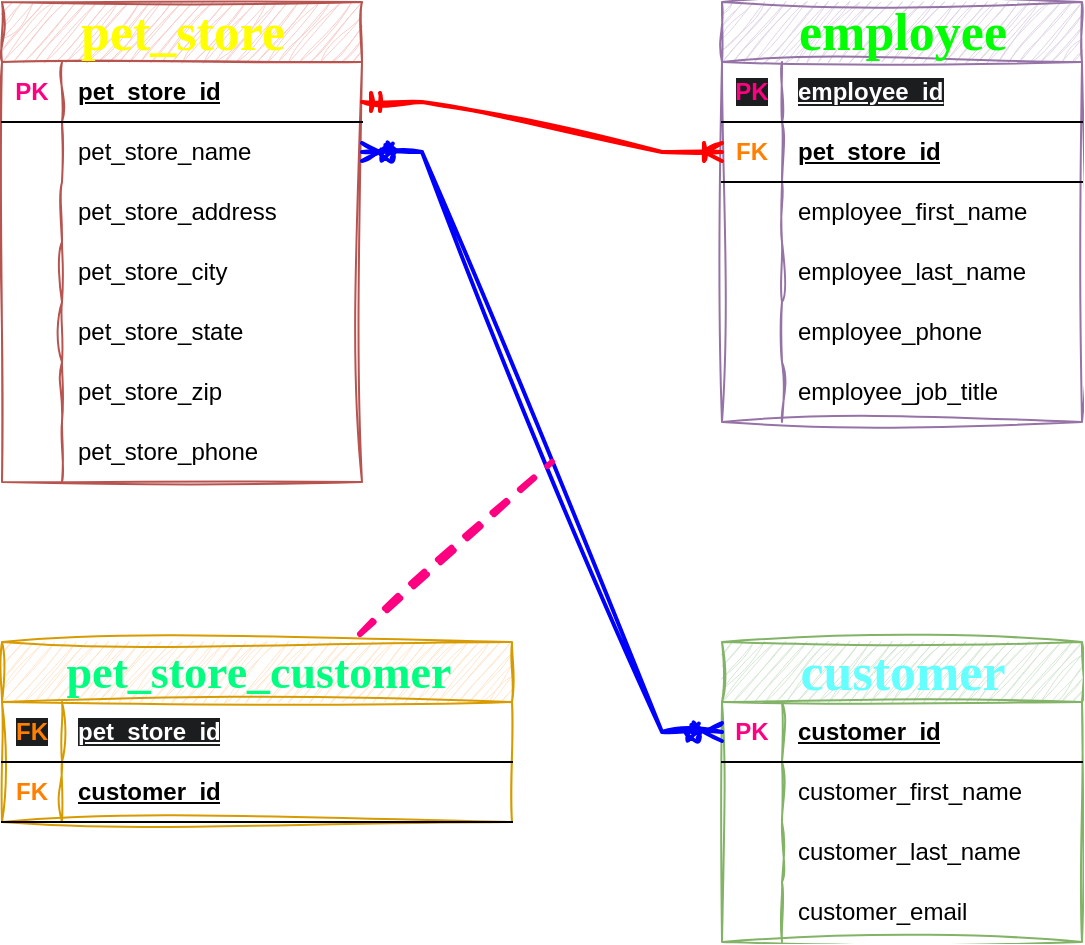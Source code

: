<mxfile version="26.0.9">
  <diagram name="Page-1" id="ntjlEFFlzn66gKtOJmZg">
    <mxGraphModel dx="643" dy="781" grid="1" gridSize="10" guides="1" tooltips="1" connect="1" arrows="1" fold="1" page="1" pageScale="1" pageWidth="850" pageHeight="1100" math="0" shadow="0">
      <root>
        <mxCell id="0" />
        <mxCell id="1" parent="0" />
        <mxCell id="hDb8j6L4K0NQlQkwPa-p-1" value="&lt;font style=&quot;color: rgb(0, 255, 0); font-size: 26px;&quot; face=&quot;Tahoma&quot;&gt;employee&lt;/font&gt;" style="shape=table;startSize=30;container=1;collapsible=1;childLayout=tableLayout;fixedRows=1;rowLines=0;fontStyle=1;align=center;resizeLast=1;html=1;fillColor=#e1d5e7;strokeColor=#9673a6;gradientColor=none;swimlaneFillColor=none;rounded=0;shadow=0;sketch=1;curveFitting=1;jiggle=2;" vertex="1" parent="1">
          <mxGeometry x="425" y="80" width="180" height="210" as="geometry" />
        </mxCell>
        <mxCell id="hDb8j6L4K0NQlQkwPa-p-20" style="shape=tableRow;horizontal=0;startSize=0;swimlaneHead=0;swimlaneBody=0;fillColor=none;collapsible=0;dropTarget=0;points=[[0,0.5],[1,0.5]];portConstraint=eastwest;top=0;left=0;right=0;bottom=1;" vertex="1" parent="hDb8j6L4K0NQlQkwPa-p-1">
          <mxGeometry y="30" width="180" height="30" as="geometry" />
        </mxCell>
        <mxCell id="hDb8j6L4K0NQlQkwPa-p-21" value="&lt;span style=&quot;font-family: Helvetica; font-size: 12px; font-style: normal; font-variant-ligatures: normal; font-variant-caps: normal; font-weight: 700; letter-spacing: normal; orphans: 2; text-align: center; text-indent: 0px; text-transform: none; widows: 2; word-spacing: 0px; -webkit-text-stroke-width: 0px; white-space: normal; background-color: rgb(27, 29, 30); text-decoration-thickness: initial; text-decoration-style: initial; text-decoration-color: initial; float: none; display: inline !important;&quot;&gt;&lt;font style=&quot;color: rgb(255, 0, 128);&quot;&gt;PK&lt;/font&gt;&lt;/span&gt;" style="shape=partialRectangle;connectable=0;fillColor=none;top=0;left=0;bottom=0;right=0;fontStyle=1;overflow=hidden;whiteSpace=wrap;html=1;" vertex="1" parent="hDb8j6L4K0NQlQkwPa-p-20">
          <mxGeometry width="30" height="30" as="geometry">
            <mxRectangle width="30" height="30" as="alternateBounds" />
          </mxGeometry>
        </mxCell>
        <mxCell id="hDb8j6L4K0NQlQkwPa-p-22" value="&lt;meta charset=&quot;utf-8&quot;&gt;&lt;span style=&quot;color: rgb(255, 255, 255); font-family: Helvetica; font-size: 12px; font-style: normal; font-variant-ligatures: normal; font-variant-caps: normal; font-weight: 700; letter-spacing: normal; orphans: 2; text-align: left; text-indent: 0px; text-transform: none; widows: 2; word-spacing: 0px; -webkit-text-stroke-width: 0px; white-space: normal; background-color: rgb(27, 29, 30); text-decoration: underline; display: inline !important; float: none;&quot;&gt;employee_id&lt;/span&gt;" style="shape=partialRectangle;connectable=0;fillColor=none;top=0;left=0;bottom=0;right=0;align=left;spacingLeft=6;fontStyle=5;overflow=hidden;whiteSpace=wrap;html=1;" vertex="1" parent="hDb8j6L4K0NQlQkwPa-p-20">
          <mxGeometry x="30" width="150" height="30" as="geometry">
            <mxRectangle width="150" height="30" as="alternateBounds" />
          </mxGeometry>
        </mxCell>
        <mxCell id="hDb8j6L4K0NQlQkwPa-p-2" value="" style="shape=tableRow;horizontal=0;startSize=0;swimlaneHead=0;swimlaneBody=0;fillColor=none;collapsible=0;dropTarget=0;points=[[0,0.5],[1,0.5]];portConstraint=eastwest;top=0;left=0;right=0;bottom=1;" vertex="1" parent="hDb8j6L4K0NQlQkwPa-p-1">
          <mxGeometry y="60" width="180" height="30" as="geometry" />
        </mxCell>
        <mxCell id="hDb8j6L4K0NQlQkwPa-p-3" value="&lt;font style=&quot;color: rgb(255, 128, 0);&quot;&gt;FK&lt;/font&gt;" style="shape=partialRectangle;connectable=0;fillColor=none;top=0;left=0;bottom=0;right=0;fontStyle=1;overflow=hidden;whiteSpace=wrap;html=1;" vertex="1" parent="hDb8j6L4K0NQlQkwPa-p-2">
          <mxGeometry width="30" height="30" as="geometry">
            <mxRectangle width="30" height="30" as="alternateBounds" />
          </mxGeometry>
        </mxCell>
        <mxCell id="hDb8j6L4K0NQlQkwPa-p-4" value="pet_store_id" style="shape=partialRectangle;connectable=0;fillColor=none;top=0;left=0;bottom=0;right=0;align=left;spacingLeft=6;fontStyle=5;overflow=hidden;whiteSpace=wrap;html=1;" vertex="1" parent="hDb8j6L4K0NQlQkwPa-p-2">
          <mxGeometry x="30" width="150" height="30" as="geometry">
            <mxRectangle width="150" height="30" as="alternateBounds" />
          </mxGeometry>
        </mxCell>
        <mxCell id="hDb8j6L4K0NQlQkwPa-p-5" value="" style="shape=tableRow;horizontal=0;startSize=0;swimlaneHead=0;swimlaneBody=0;fillColor=none;collapsible=0;dropTarget=0;points=[[0,0.5],[1,0.5]];portConstraint=eastwest;top=0;left=0;right=0;bottom=0;" vertex="1" parent="hDb8j6L4K0NQlQkwPa-p-1">
          <mxGeometry y="90" width="180" height="30" as="geometry" />
        </mxCell>
        <mxCell id="hDb8j6L4K0NQlQkwPa-p-6" value="" style="shape=partialRectangle;connectable=0;fillColor=none;top=0;left=0;bottom=0;right=0;editable=1;overflow=hidden;whiteSpace=wrap;html=1;" vertex="1" parent="hDb8j6L4K0NQlQkwPa-p-5">
          <mxGeometry width="30" height="30" as="geometry">
            <mxRectangle width="30" height="30" as="alternateBounds" />
          </mxGeometry>
        </mxCell>
        <mxCell id="hDb8j6L4K0NQlQkwPa-p-7" value="employee_first_name" style="shape=partialRectangle;connectable=0;fillColor=none;top=0;left=0;bottom=0;right=0;align=left;spacingLeft=6;overflow=hidden;whiteSpace=wrap;html=1;" vertex="1" parent="hDb8j6L4K0NQlQkwPa-p-5">
          <mxGeometry x="30" width="150" height="30" as="geometry">
            <mxRectangle width="150" height="30" as="alternateBounds" />
          </mxGeometry>
        </mxCell>
        <mxCell id="hDb8j6L4K0NQlQkwPa-p-8" value="" style="shape=tableRow;horizontal=0;startSize=0;swimlaneHead=0;swimlaneBody=0;fillColor=none;collapsible=0;dropTarget=0;points=[[0,0.5],[1,0.5]];portConstraint=eastwest;top=0;left=0;right=0;bottom=0;" vertex="1" parent="hDb8j6L4K0NQlQkwPa-p-1">
          <mxGeometry y="120" width="180" height="30" as="geometry" />
        </mxCell>
        <mxCell id="hDb8j6L4K0NQlQkwPa-p-9" value="" style="shape=partialRectangle;connectable=0;fillColor=none;top=0;left=0;bottom=0;right=0;editable=1;overflow=hidden;whiteSpace=wrap;html=1;" vertex="1" parent="hDb8j6L4K0NQlQkwPa-p-8">
          <mxGeometry width="30" height="30" as="geometry">
            <mxRectangle width="30" height="30" as="alternateBounds" />
          </mxGeometry>
        </mxCell>
        <mxCell id="hDb8j6L4K0NQlQkwPa-p-10" value="employee_last_name" style="shape=partialRectangle;connectable=0;fillColor=none;top=0;left=0;bottom=0;right=0;align=left;spacingLeft=6;overflow=hidden;whiteSpace=wrap;html=1;" vertex="1" parent="hDb8j6L4K0NQlQkwPa-p-8">
          <mxGeometry x="30" width="150" height="30" as="geometry">
            <mxRectangle width="150" height="30" as="alternateBounds" />
          </mxGeometry>
        </mxCell>
        <mxCell id="hDb8j6L4K0NQlQkwPa-p-11" value="" style="shape=tableRow;horizontal=0;startSize=0;swimlaneHead=0;swimlaneBody=0;fillColor=none;collapsible=0;dropTarget=0;points=[[0,0.5],[1,0.5]];portConstraint=eastwest;top=0;left=0;right=0;bottom=0;" vertex="1" parent="hDb8j6L4K0NQlQkwPa-p-1">
          <mxGeometry y="150" width="180" height="30" as="geometry" />
        </mxCell>
        <mxCell id="hDb8j6L4K0NQlQkwPa-p-12" value="" style="shape=partialRectangle;connectable=0;fillColor=none;top=0;left=0;bottom=0;right=0;editable=1;overflow=hidden;whiteSpace=wrap;html=1;" vertex="1" parent="hDb8j6L4K0NQlQkwPa-p-11">
          <mxGeometry width="30" height="30" as="geometry">
            <mxRectangle width="30" height="30" as="alternateBounds" />
          </mxGeometry>
        </mxCell>
        <mxCell id="hDb8j6L4K0NQlQkwPa-p-13" value="employee_phone" style="shape=partialRectangle;connectable=0;fillColor=none;top=0;left=0;bottom=0;right=0;align=left;spacingLeft=6;overflow=hidden;whiteSpace=wrap;html=1;" vertex="1" parent="hDb8j6L4K0NQlQkwPa-p-11">
          <mxGeometry x="30" width="150" height="30" as="geometry">
            <mxRectangle width="150" height="30" as="alternateBounds" />
          </mxGeometry>
        </mxCell>
        <mxCell id="hDb8j6L4K0NQlQkwPa-p-17" style="shape=tableRow;horizontal=0;startSize=0;swimlaneHead=0;swimlaneBody=0;fillColor=none;collapsible=0;dropTarget=0;points=[[0,0.5],[1,0.5]];portConstraint=eastwest;top=0;left=0;right=0;bottom=0;" vertex="1" parent="hDb8j6L4K0NQlQkwPa-p-1">
          <mxGeometry y="180" width="180" height="30" as="geometry" />
        </mxCell>
        <mxCell id="hDb8j6L4K0NQlQkwPa-p-18" style="shape=partialRectangle;connectable=0;fillColor=none;top=0;left=0;bottom=0;right=0;editable=1;overflow=hidden;whiteSpace=wrap;html=1;" vertex="1" parent="hDb8j6L4K0NQlQkwPa-p-17">
          <mxGeometry width="30" height="30" as="geometry">
            <mxRectangle width="30" height="30" as="alternateBounds" />
          </mxGeometry>
        </mxCell>
        <mxCell id="hDb8j6L4K0NQlQkwPa-p-19" value="employee_job_title" style="shape=partialRectangle;connectable=0;fillColor=none;top=0;left=0;bottom=0;right=0;align=left;spacingLeft=6;overflow=hidden;whiteSpace=wrap;html=1;" vertex="1" parent="hDb8j6L4K0NQlQkwPa-p-17">
          <mxGeometry x="30" width="150" height="30" as="geometry">
            <mxRectangle width="150" height="30" as="alternateBounds" />
          </mxGeometry>
        </mxCell>
        <mxCell id="hDb8j6L4K0NQlQkwPa-p-23" value="&lt;font style=&quot;font-size: 26px; color: rgb(102, 255, 255);&quot; face=&quot;Tahoma&quot;&gt;customer&lt;/font&gt;" style="shape=table;startSize=30;container=1;collapsible=1;childLayout=tableLayout;fixedRows=1;rowLines=0;fontStyle=1;align=center;resizeLast=1;html=1;fillColor=#d5e8d4;strokeColor=#82b366;sketch=1;curveFitting=1;jiggle=2;" vertex="1" parent="1">
          <mxGeometry x="425" y="400" width="180" height="150" as="geometry" />
        </mxCell>
        <mxCell id="hDb8j6L4K0NQlQkwPa-p-24" value="" style="shape=tableRow;horizontal=0;startSize=0;swimlaneHead=0;swimlaneBody=0;fillColor=none;collapsible=0;dropTarget=0;points=[[0,0.5],[1,0.5]];portConstraint=eastwest;top=0;left=0;right=0;bottom=1;" vertex="1" parent="hDb8j6L4K0NQlQkwPa-p-23">
          <mxGeometry y="30" width="180" height="30" as="geometry" />
        </mxCell>
        <mxCell id="hDb8j6L4K0NQlQkwPa-p-25" value="&lt;font style=&quot;color: rgb(255, 0, 128);&quot;&gt;PK&lt;/font&gt;" style="shape=partialRectangle;connectable=0;fillColor=none;top=0;left=0;bottom=0;right=0;fontStyle=1;overflow=hidden;whiteSpace=wrap;html=1;" vertex="1" parent="hDb8j6L4K0NQlQkwPa-p-24">
          <mxGeometry width="30" height="30" as="geometry">
            <mxRectangle width="30" height="30" as="alternateBounds" />
          </mxGeometry>
        </mxCell>
        <mxCell id="hDb8j6L4K0NQlQkwPa-p-26" value="customer_id" style="shape=partialRectangle;connectable=0;fillColor=none;top=0;left=0;bottom=0;right=0;align=left;spacingLeft=6;fontStyle=5;overflow=hidden;whiteSpace=wrap;html=1;" vertex="1" parent="hDb8j6L4K0NQlQkwPa-p-24">
          <mxGeometry x="30" width="150" height="30" as="geometry">
            <mxRectangle width="150" height="30" as="alternateBounds" />
          </mxGeometry>
        </mxCell>
        <mxCell id="hDb8j6L4K0NQlQkwPa-p-27" value="" style="shape=tableRow;horizontal=0;startSize=0;swimlaneHead=0;swimlaneBody=0;fillColor=none;collapsible=0;dropTarget=0;points=[[0,0.5],[1,0.5]];portConstraint=eastwest;top=0;left=0;right=0;bottom=0;" vertex="1" parent="hDb8j6L4K0NQlQkwPa-p-23">
          <mxGeometry y="60" width="180" height="30" as="geometry" />
        </mxCell>
        <mxCell id="hDb8j6L4K0NQlQkwPa-p-28" value="" style="shape=partialRectangle;connectable=0;fillColor=none;top=0;left=0;bottom=0;right=0;editable=1;overflow=hidden;whiteSpace=wrap;html=1;" vertex="1" parent="hDb8j6L4K0NQlQkwPa-p-27">
          <mxGeometry width="30" height="30" as="geometry">
            <mxRectangle width="30" height="30" as="alternateBounds" />
          </mxGeometry>
        </mxCell>
        <mxCell id="hDb8j6L4K0NQlQkwPa-p-29" value="customer_first_name" style="shape=partialRectangle;connectable=0;fillColor=none;top=0;left=0;bottom=0;right=0;align=left;spacingLeft=6;overflow=hidden;whiteSpace=wrap;html=1;" vertex="1" parent="hDb8j6L4K0NQlQkwPa-p-27">
          <mxGeometry x="30" width="150" height="30" as="geometry">
            <mxRectangle width="150" height="30" as="alternateBounds" />
          </mxGeometry>
        </mxCell>
        <mxCell id="hDb8j6L4K0NQlQkwPa-p-30" value="" style="shape=tableRow;horizontal=0;startSize=0;swimlaneHead=0;swimlaneBody=0;fillColor=none;collapsible=0;dropTarget=0;points=[[0,0.5],[1,0.5]];portConstraint=eastwest;top=0;left=0;right=0;bottom=0;" vertex="1" parent="hDb8j6L4K0NQlQkwPa-p-23">
          <mxGeometry y="90" width="180" height="30" as="geometry" />
        </mxCell>
        <mxCell id="hDb8j6L4K0NQlQkwPa-p-31" value="" style="shape=partialRectangle;connectable=0;fillColor=none;top=0;left=0;bottom=0;right=0;editable=1;overflow=hidden;whiteSpace=wrap;html=1;" vertex="1" parent="hDb8j6L4K0NQlQkwPa-p-30">
          <mxGeometry width="30" height="30" as="geometry">
            <mxRectangle width="30" height="30" as="alternateBounds" />
          </mxGeometry>
        </mxCell>
        <mxCell id="hDb8j6L4K0NQlQkwPa-p-32" value="customer_last_name" style="shape=partialRectangle;connectable=0;fillColor=none;top=0;left=0;bottom=0;right=0;align=left;spacingLeft=6;overflow=hidden;whiteSpace=wrap;html=1;" vertex="1" parent="hDb8j6L4K0NQlQkwPa-p-30">
          <mxGeometry x="30" width="150" height="30" as="geometry">
            <mxRectangle width="150" height="30" as="alternateBounds" />
          </mxGeometry>
        </mxCell>
        <mxCell id="hDb8j6L4K0NQlQkwPa-p-33" value="" style="shape=tableRow;horizontal=0;startSize=0;swimlaneHead=0;swimlaneBody=0;fillColor=none;collapsible=0;dropTarget=0;points=[[0,0.5],[1,0.5]];portConstraint=eastwest;top=0;left=0;right=0;bottom=0;" vertex="1" parent="hDb8j6L4K0NQlQkwPa-p-23">
          <mxGeometry y="120" width="180" height="30" as="geometry" />
        </mxCell>
        <mxCell id="hDb8j6L4K0NQlQkwPa-p-34" value="" style="shape=partialRectangle;connectable=0;fillColor=none;top=0;left=0;bottom=0;right=0;editable=1;overflow=hidden;whiteSpace=wrap;html=1;" vertex="1" parent="hDb8j6L4K0NQlQkwPa-p-33">
          <mxGeometry width="30" height="30" as="geometry">
            <mxRectangle width="30" height="30" as="alternateBounds" />
          </mxGeometry>
        </mxCell>
        <mxCell id="hDb8j6L4K0NQlQkwPa-p-35" value="customer_email" style="shape=partialRectangle;connectable=0;fillColor=none;top=0;left=0;bottom=0;right=0;align=left;spacingLeft=6;overflow=hidden;whiteSpace=wrap;html=1;" vertex="1" parent="hDb8j6L4K0NQlQkwPa-p-33">
          <mxGeometry x="30" width="150" height="30" as="geometry">
            <mxRectangle width="150" height="30" as="alternateBounds" />
          </mxGeometry>
        </mxCell>
        <mxCell id="hDb8j6L4K0NQlQkwPa-p-36" value="&lt;font style=&quot;color: rgb(255, 255, 0); font-size: 26px;&quot; face=&quot;Tahoma&quot;&gt;pet_store&lt;/font&gt;" style="shape=table;startSize=30;container=1;collapsible=1;childLayout=tableLayout;fixedRows=1;rowLines=0;fontStyle=1;align=center;resizeLast=1;html=1;fillColor=#f8cecc;strokeColor=#b85450;sketch=1;curveFitting=1;jiggle=2;" vertex="1" parent="1">
          <mxGeometry x="65" y="80" width="180" height="240" as="geometry" />
        </mxCell>
        <mxCell id="hDb8j6L4K0NQlQkwPa-p-37" value="" style="shape=tableRow;horizontal=0;startSize=0;swimlaneHead=0;swimlaneBody=0;fillColor=none;collapsible=0;dropTarget=0;points=[[0,0.5],[1,0.5]];portConstraint=eastwest;top=0;left=0;right=0;bottom=1;" vertex="1" parent="hDb8j6L4K0NQlQkwPa-p-36">
          <mxGeometry y="30" width="180" height="30" as="geometry" />
        </mxCell>
        <mxCell id="hDb8j6L4K0NQlQkwPa-p-38" value="&lt;font style=&quot;color: rgb(255, 0, 128);&quot;&gt;PK&lt;/font&gt;" style="shape=partialRectangle;connectable=0;fillColor=none;top=0;left=0;bottom=0;right=0;fontStyle=1;overflow=hidden;whiteSpace=wrap;html=1;" vertex="1" parent="hDb8j6L4K0NQlQkwPa-p-37">
          <mxGeometry width="30" height="30" as="geometry">
            <mxRectangle width="30" height="30" as="alternateBounds" />
          </mxGeometry>
        </mxCell>
        <mxCell id="hDb8j6L4K0NQlQkwPa-p-39" value="pet_store_id" style="shape=partialRectangle;connectable=0;fillColor=none;top=0;left=0;bottom=0;right=0;align=left;spacingLeft=6;fontStyle=5;overflow=hidden;whiteSpace=wrap;html=1;" vertex="1" parent="hDb8j6L4K0NQlQkwPa-p-37">
          <mxGeometry x="30" width="150" height="30" as="geometry">
            <mxRectangle width="150" height="30" as="alternateBounds" />
          </mxGeometry>
        </mxCell>
        <mxCell id="hDb8j6L4K0NQlQkwPa-p-40" value="" style="shape=tableRow;horizontal=0;startSize=0;swimlaneHead=0;swimlaneBody=0;fillColor=none;collapsible=0;dropTarget=0;points=[[0,0.5],[1,0.5]];portConstraint=eastwest;top=0;left=0;right=0;bottom=0;" vertex="1" parent="hDb8j6L4K0NQlQkwPa-p-36">
          <mxGeometry y="60" width="180" height="30" as="geometry" />
        </mxCell>
        <mxCell id="hDb8j6L4K0NQlQkwPa-p-41" value="" style="shape=partialRectangle;connectable=0;fillColor=none;top=0;left=0;bottom=0;right=0;editable=1;overflow=hidden;whiteSpace=wrap;html=1;" vertex="1" parent="hDb8j6L4K0NQlQkwPa-p-40">
          <mxGeometry width="30" height="30" as="geometry">
            <mxRectangle width="30" height="30" as="alternateBounds" />
          </mxGeometry>
        </mxCell>
        <mxCell id="hDb8j6L4K0NQlQkwPa-p-42" value="pet_store_name" style="shape=partialRectangle;connectable=0;fillColor=none;top=0;left=0;bottom=0;right=0;align=left;spacingLeft=6;overflow=hidden;whiteSpace=wrap;html=1;" vertex="1" parent="hDb8j6L4K0NQlQkwPa-p-40">
          <mxGeometry x="30" width="150" height="30" as="geometry">
            <mxRectangle width="150" height="30" as="alternateBounds" />
          </mxGeometry>
        </mxCell>
        <mxCell id="hDb8j6L4K0NQlQkwPa-p-43" value="" style="shape=tableRow;horizontal=0;startSize=0;swimlaneHead=0;swimlaneBody=0;fillColor=none;collapsible=0;dropTarget=0;points=[[0,0.5],[1,0.5]];portConstraint=eastwest;top=0;left=0;right=0;bottom=0;" vertex="1" parent="hDb8j6L4K0NQlQkwPa-p-36">
          <mxGeometry y="90" width="180" height="30" as="geometry" />
        </mxCell>
        <mxCell id="hDb8j6L4K0NQlQkwPa-p-44" value="" style="shape=partialRectangle;connectable=0;fillColor=none;top=0;left=0;bottom=0;right=0;editable=1;overflow=hidden;whiteSpace=wrap;html=1;" vertex="1" parent="hDb8j6L4K0NQlQkwPa-p-43">
          <mxGeometry width="30" height="30" as="geometry">
            <mxRectangle width="30" height="30" as="alternateBounds" />
          </mxGeometry>
        </mxCell>
        <mxCell id="hDb8j6L4K0NQlQkwPa-p-45" value="pet_store_address" style="shape=partialRectangle;connectable=0;fillColor=none;top=0;left=0;bottom=0;right=0;align=left;spacingLeft=6;overflow=hidden;whiteSpace=wrap;html=1;" vertex="1" parent="hDb8j6L4K0NQlQkwPa-p-43">
          <mxGeometry x="30" width="150" height="30" as="geometry">
            <mxRectangle width="150" height="30" as="alternateBounds" />
          </mxGeometry>
        </mxCell>
        <mxCell id="hDb8j6L4K0NQlQkwPa-p-46" value="" style="shape=tableRow;horizontal=0;startSize=0;swimlaneHead=0;swimlaneBody=0;fillColor=none;collapsible=0;dropTarget=0;points=[[0,0.5],[1,0.5]];portConstraint=eastwest;top=0;left=0;right=0;bottom=0;" vertex="1" parent="hDb8j6L4K0NQlQkwPa-p-36">
          <mxGeometry y="120" width="180" height="30" as="geometry" />
        </mxCell>
        <mxCell id="hDb8j6L4K0NQlQkwPa-p-47" value="" style="shape=partialRectangle;connectable=0;fillColor=none;top=0;left=0;bottom=0;right=0;editable=1;overflow=hidden;whiteSpace=wrap;html=1;" vertex="1" parent="hDb8j6L4K0NQlQkwPa-p-46">
          <mxGeometry width="30" height="30" as="geometry">
            <mxRectangle width="30" height="30" as="alternateBounds" />
          </mxGeometry>
        </mxCell>
        <mxCell id="hDb8j6L4K0NQlQkwPa-p-48" value="pet_store_city" style="shape=partialRectangle;connectable=0;fillColor=none;top=0;left=0;bottom=0;right=0;align=left;spacingLeft=6;overflow=hidden;whiteSpace=wrap;html=1;" vertex="1" parent="hDb8j6L4K0NQlQkwPa-p-46">
          <mxGeometry x="30" width="150" height="30" as="geometry">
            <mxRectangle width="150" height="30" as="alternateBounds" />
          </mxGeometry>
        </mxCell>
        <mxCell id="hDb8j6L4K0NQlQkwPa-p-49" style="shape=tableRow;horizontal=0;startSize=0;swimlaneHead=0;swimlaneBody=0;fillColor=none;collapsible=0;dropTarget=0;points=[[0,0.5],[1,0.5]];portConstraint=eastwest;top=0;left=0;right=0;bottom=0;" vertex="1" parent="hDb8j6L4K0NQlQkwPa-p-36">
          <mxGeometry y="150" width="180" height="30" as="geometry" />
        </mxCell>
        <mxCell id="hDb8j6L4K0NQlQkwPa-p-50" style="shape=partialRectangle;connectable=0;fillColor=none;top=0;left=0;bottom=0;right=0;editable=1;overflow=hidden;whiteSpace=wrap;html=1;" vertex="1" parent="hDb8j6L4K0NQlQkwPa-p-49">
          <mxGeometry width="30" height="30" as="geometry">
            <mxRectangle width="30" height="30" as="alternateBounds" />
          </mxGeometry>
        </mxCell>
        <mxCell id="hDb8j6L4K0NQlQkwPa-p-51" value="pet_store_state" style="shape=partialRectangle;connectable=0;fillColor=none;top=0;left=0;bottom=0;right=0;align=left;spacingLeft=6;overflow=hidden;whiteSpace=wrap;html=1;" vertex="1" parent="hDb8j6L4K0NQlQkwPa-p-49">
          <mxGeometry x="30" width="150" height="30" as="geometry">
            <mxRectangle width="150" height="30" as="alternateBounds" />
          </mxGeometry>
        </mxCell>
        <mxCell id="hDb8j6L4K0NQlQkwPa-p-52" style="shape=tableRow;horizontal=0;startSize=0;swimlaneHead=0;swimlaneBody=0;fillColor=none;collapsible=0;dropTarget=0;points=[[0,0.5],[1,0.5]];portConstraint=eastwest;top=0;left=0;right=0;bottom=0;" vertex="1" parent="hDb8j6L4K0NQlQkwPa-p-36">
          <mxGeometry y="180" width="180" height="30" as="geometry" />
        </mxCell>
        <mxCell id="hDb8j6L4K0NQlQkwPa-p-53" style="shape=partialRectangle;connectable=0;fillColor=none;top=0;left=0;bottom=0;right=0;editable=1;overflow=hidden;whiteSpace=wrap;html=1;" vertex="1" parent="hDb8j6L4K0NQlQkwPa-p-52">
          <mxGeometry width="30" height="30" as="geometry">
            <mxRectangle width="30" height="30" as="alternateBounds" />
          </mxGeometry>
        </mxCell>
        <mxCell id="hDb8j6L4K0NQlQkwPa-p-54" value="pet_store_zip" style="shape=partialRectangle;connectable=0;fillColor=none;top=0;left=0;bottom=0;right=0;align=left;spacingLeft=6;overflow=hidden;whiteSpace=wrap;html=1;" vertex="1" parent="hDb8j6L4K0NQlQkwPa-p-52">
          <mxGeometry x="30" width="150" height="30" as="geometry">
            <mxRectangle width="150" height="30" as="alternateBounds" />
          </mxGeometry>
        </mxCell>
        <mxCell id="hDb8j6L4K0NQlQkwPa-p-55" style="shape=tableRow;horizontal=0;startSize=0;swimlaneHead=0;swimlaneBody=0;fillColor=none;collapsible=0;dropTarget=0;points=[[0,0.5],[1,0.5]];portConstraint=eastwest;top=0;left=0;right=0;bottom=0;" vertex="1" parent="hDb8j6L4K0NQlQkwPa-p-36">
          <mxGeometry y="210" width="180" height="30" as="geometry" />
        </mxCell>
        <mxCell id="hDb8j6L4K0NQlQkwPa-p-56" style="shape=partialRectangle;connectable=0;fillColor=none;top=0;left=0;bottom=0;right=0;editable=1;overflow=hidden;whiteSpace=wrap;html=1;" vertex="1" parent="hDb8j6L4K0NQlQkwPa-p-55">
          <mxGeometry width="30" height="30" as="geometry">
            <mxRectangle width="30" height="30" as="alternateBounds" />
          </mxGeometry>
        </mxCell>
        <mxCell id="hDb8j6L4K0NQlQkwPa-p-57" value="pet_store_phone" style="shape=partialRectangle;connectable=0;fillColor=none;top=0;left=0;bottom=0;right=0;align=left;spacingLeft=6;overflow=hidden;whiteSpace=wrap;html=1;" vertex="1" parent="hDb8j6L4K0NQlQkwPa-p-55">
          <mxGeometry x="30" width="150" height="30" as="geometry">
            <mxRectangle width="150" height="30" as="alternateBounds" />
          </mxGeometry>
        </mxCell>
        <mxCell id="hDb8j6L4K0NQlQkwPa-p-58" value="" style="edgeStyle=entityRelationEdgeStyle;fontSize=12;html=1;endArrow=ERoneToMany;rounded=0;entryX=0;entryY=0.5;entryDx=0;entryDy=0;startArrow=ERmandOne;startFill=0;strokeWidth=2;curved=0;sketch=1;curveFitting=1;jiggle=2;strokeColor=#FF0000;" edge="1" parent="1" target="hDb8j6L4K0NQlQkwPa-p-2">
          <mxGeometry width="100" height="100" relative="1" as="geometry">
            <mxPoint x="245" y="130" as="sourcePoint" />
            <mxPoint x="345" y="30" as="targetPoint" />
            <Array as="points">
              <mxPoint x="260" y="130" />
              <mxPoint x="270" y="140" />
            </Array>
          </mxGeometry>
        </mxCell>
        <mxCell id="hDb8j6L4K0NQlQkwPa-p-59" value="&lt;font style=&quot;color: rgb(0, 255, 128); font-size: 23px;&quot; face=&quot;Tahoma&quot;&gt;pet_store_customer&lt;/font&gt;" style="shape=table;startSize=30;container=1;collapsible=1;childLayout=tableLayout;fixedRows=1;rowLines=0;fontStyle=1;align=center;resizeLast=1;html=1;fillColor=#ffe6cc;strokeColor=#d79b00;sketch=1;curveFitting=1;jiggle=2;" vertex="1" parent="1">
          <mxGeometry x="65" y="400" width="255" height="90" as="geometry">
            <mxRectangle x="65" y="400" width="230" height="40" as="alternateBounds" />
          </mxGeometry>
        </mxCell>
        <mxCell id="hDb8j6L4K0NQlQkwPa-p-72" style="shape=tableRow;horizontal=0;startSize=0;swimlaneHead=0;swimlaneBody=0;fillColor=none;collapsible=0;dropTarget=0;points=[[0,0.5],[1,0.5]];portConstraint=eastwest;top=0;left=0;right=0;bottom=1;" vertex="1" parent="hDb8j6L4K0NQlQkwPa-p-59">
          <mxGeometry y="30" width="255" height="30" as="geometry" />
        </mxCell>
        <mxCell id="hDb8j6L4K0NQlQkwPa-p-73" value="&lt;span style=&quot;font-family: Helvetica; font-size: 12px; font-style: normal; font-variant-ligatures: normal; font-variant-caps: normal; font-weight: 700; letter-spacing: normal; orphans: 2; text-align: center; text-indent: 0px; text-transform: none; widows: 2; word-spacing: 0px; -webkit-text-stroke-width: 0px; white-space: normal; background-color: rgb(27, 29, 30); text-decoration-thickness: initial; text-decoration-style: initial; text-decoration-color: initial; float: none; display: inline !important;&quot;&gt;&lt;font style=&quot;color: rgb(255, 128, 0);&quot;&gt;FK&lt;/font&gt;&lt;/span&gt;" style="shape=partialRectangle;connectable=0;fillColor=none;top=0;left=0;bottom=0;right=0;fontStyle=1;overflow=hidden;whiteSpace=wrap;html=1;" vertex="1" parent="hDb8j6L4K0NQlQkwPa-p-72">
          <mxGeometry width="30" height="30" as="geometry">
            <mxRectangle width="30" height="30" as="alternateBounds" />
          </mxGeometry>
        </mxCell>
        <mxCell id="hDb8j6L4K0NQlQkwPa-p-74" value="&lt;meta charset=&quot;utf-8&quot;&gt;&lt;span style=&quot;color: rgb(255, 255, 255); font-family: Helvetica; font-size: 12px; font-style: normal; font-variant-ligatures: normal; font-variant-caps: normal; font-weight: 700; letter-spacing: normal; orphans: 2; text-align: left; text-indent: 0px; text-transform: none; widows: 2; word-spacing: 0px; -webkit-text-stroke-width: 0px; white-space: normal; background-color: rgb(27, 29, 30); text-decoration: underline; display: inline !important; float: none;&quot;&gt;pet_store_id&lt;/span&gt;" style="shape=partialRectangle;connectable=0;fillColor=none;top=0;left=0;bottom=0;right=0;align=left;spacingLeft=6;fontStyle=5;overflow=hidden;whiteSpace=wrap;html=1;" vertex="1" parent="hDb8j6L4K0NQlQkwPa-p-72">
          <mxGeometry x="30" width="225" height="30" as="geometry">
            <mxRectangle width="225" height="30" as="alternateBounds" />
          </mxGeometry>
        </mxCell>
        <mxCell id="hDb8j6L4K0NQlQkwPa-p-60" value="" style="shape=tableRow;horizontal=0;startSize=0;swimlaneHead=0;swimlaneBody=0;fillColor=none;collapsible=0;dropTarget=0;points=[[0,0.5],[1,0.5]];portConstraint=eastwest;top=0;left=0;right=0;bottom=1;" vertex="1" parent="hDb8j6L4K0NQlQkwPa-p-59">
          <mxGeometry y="60" width="255" height="30" as="geometry" />
        </mxCell>
        <mxCell id="hDb8j6L4K0NQlQkwPa-p-61" value="&lt;font style=&quot;color: rgb(255, 128, 0);&quot;&gt;FK&lt;/font&gt;" style="shape=partialRectangle;connectable=0;fillColor=none;top=0;left=0;bottom=0;right=0;fontStyle=1;overflow=hidden;whiteSpace=wrap;html=1;" vertex="1" parent="hDb8j6L4K0NQlQkwPa-p-60">
          <mxGeometry width="30" height="30" as="geometry">
            <mxRectangle width="30" height="30" as="alternateBounds" />
          </mxGeometry>
        </mxCell>
        <mxCell id="hDb8j6L4K0NQlQkwPa-p-62" value="customer_id" style="shape=partialRectangle;connectable=0;fillColor=none;top=0;left=0;bottom=0;right=0;align=left;spacingLeft=6;fontStyle=5;overflow=hidden;whiteSpace=wrap;html=1;" vertex="1" parent="hDb8j6L4K0NQlQkwPa-p-60">
          <mxGeometry x="30" width="225" height="30" as="geometry">
            <mxRectangle width="225" height="30" as="alternateBounds" />
          </mxGeometry>
        </mxCell>
        <mxCell id="hDb8j6L4K0NQlQkwPa-p-75" value="" style="edgeStyle=entityRelationEdgeStyle;fontSize=12;html=1;endArrow=ERzeroToMany;endFill=1;startArrow=ERzeroToMany;rounded=0;entryX=0;entryY=0.5;entryDx=0;entryDy=0;exitX=1;exitY=0.5;exitDx=0;exitDy=0;sketch=1;curveFitting=1;jiggle=2;strokeWidth=2;strokeColor=#0000FF;" edge="1" parent="1" source="hDb8j6L4K0NQlQkwPa-p-40" target="hDb8j6L4K0NQlQkwPa-p-24">
          <mxGeometry width="100" height="100" relative="1" as="geometry">
            <mxPoint x="250" y="400" as="sourcePoint" />
            <mxPoint x="350" y="300" as="targetPoint" />
          </mxGeometry>
        </mxCell>
        <mxCell id="hDb8j6L4K0NQlQkwPa-p-76" value="" style="endArrow=none;html=1;rounded=0;exitX=0.702;exitY=-0.044;exitDx=0;exitDy=0;exitPerimeter=0;dashed=1;strokeWidth=3;sketch=1;curveFitting=1;jiggle=2;strokeColor=#FF0080;" edge="1" parent="1" source="hDb8j6L4K0NQlQkwPa-p-59">
          <mxGeometry relative="1" as="geometry">
            <mxPoint x="220" y="350" as="sourcePoint" />
            <mxPoint x="340" y="310" as="targetPoint" />
          </mxGeometry>
        </mxCell>
      </root>
    </mxGraphModel>
  </diagram>
</mxfile>
